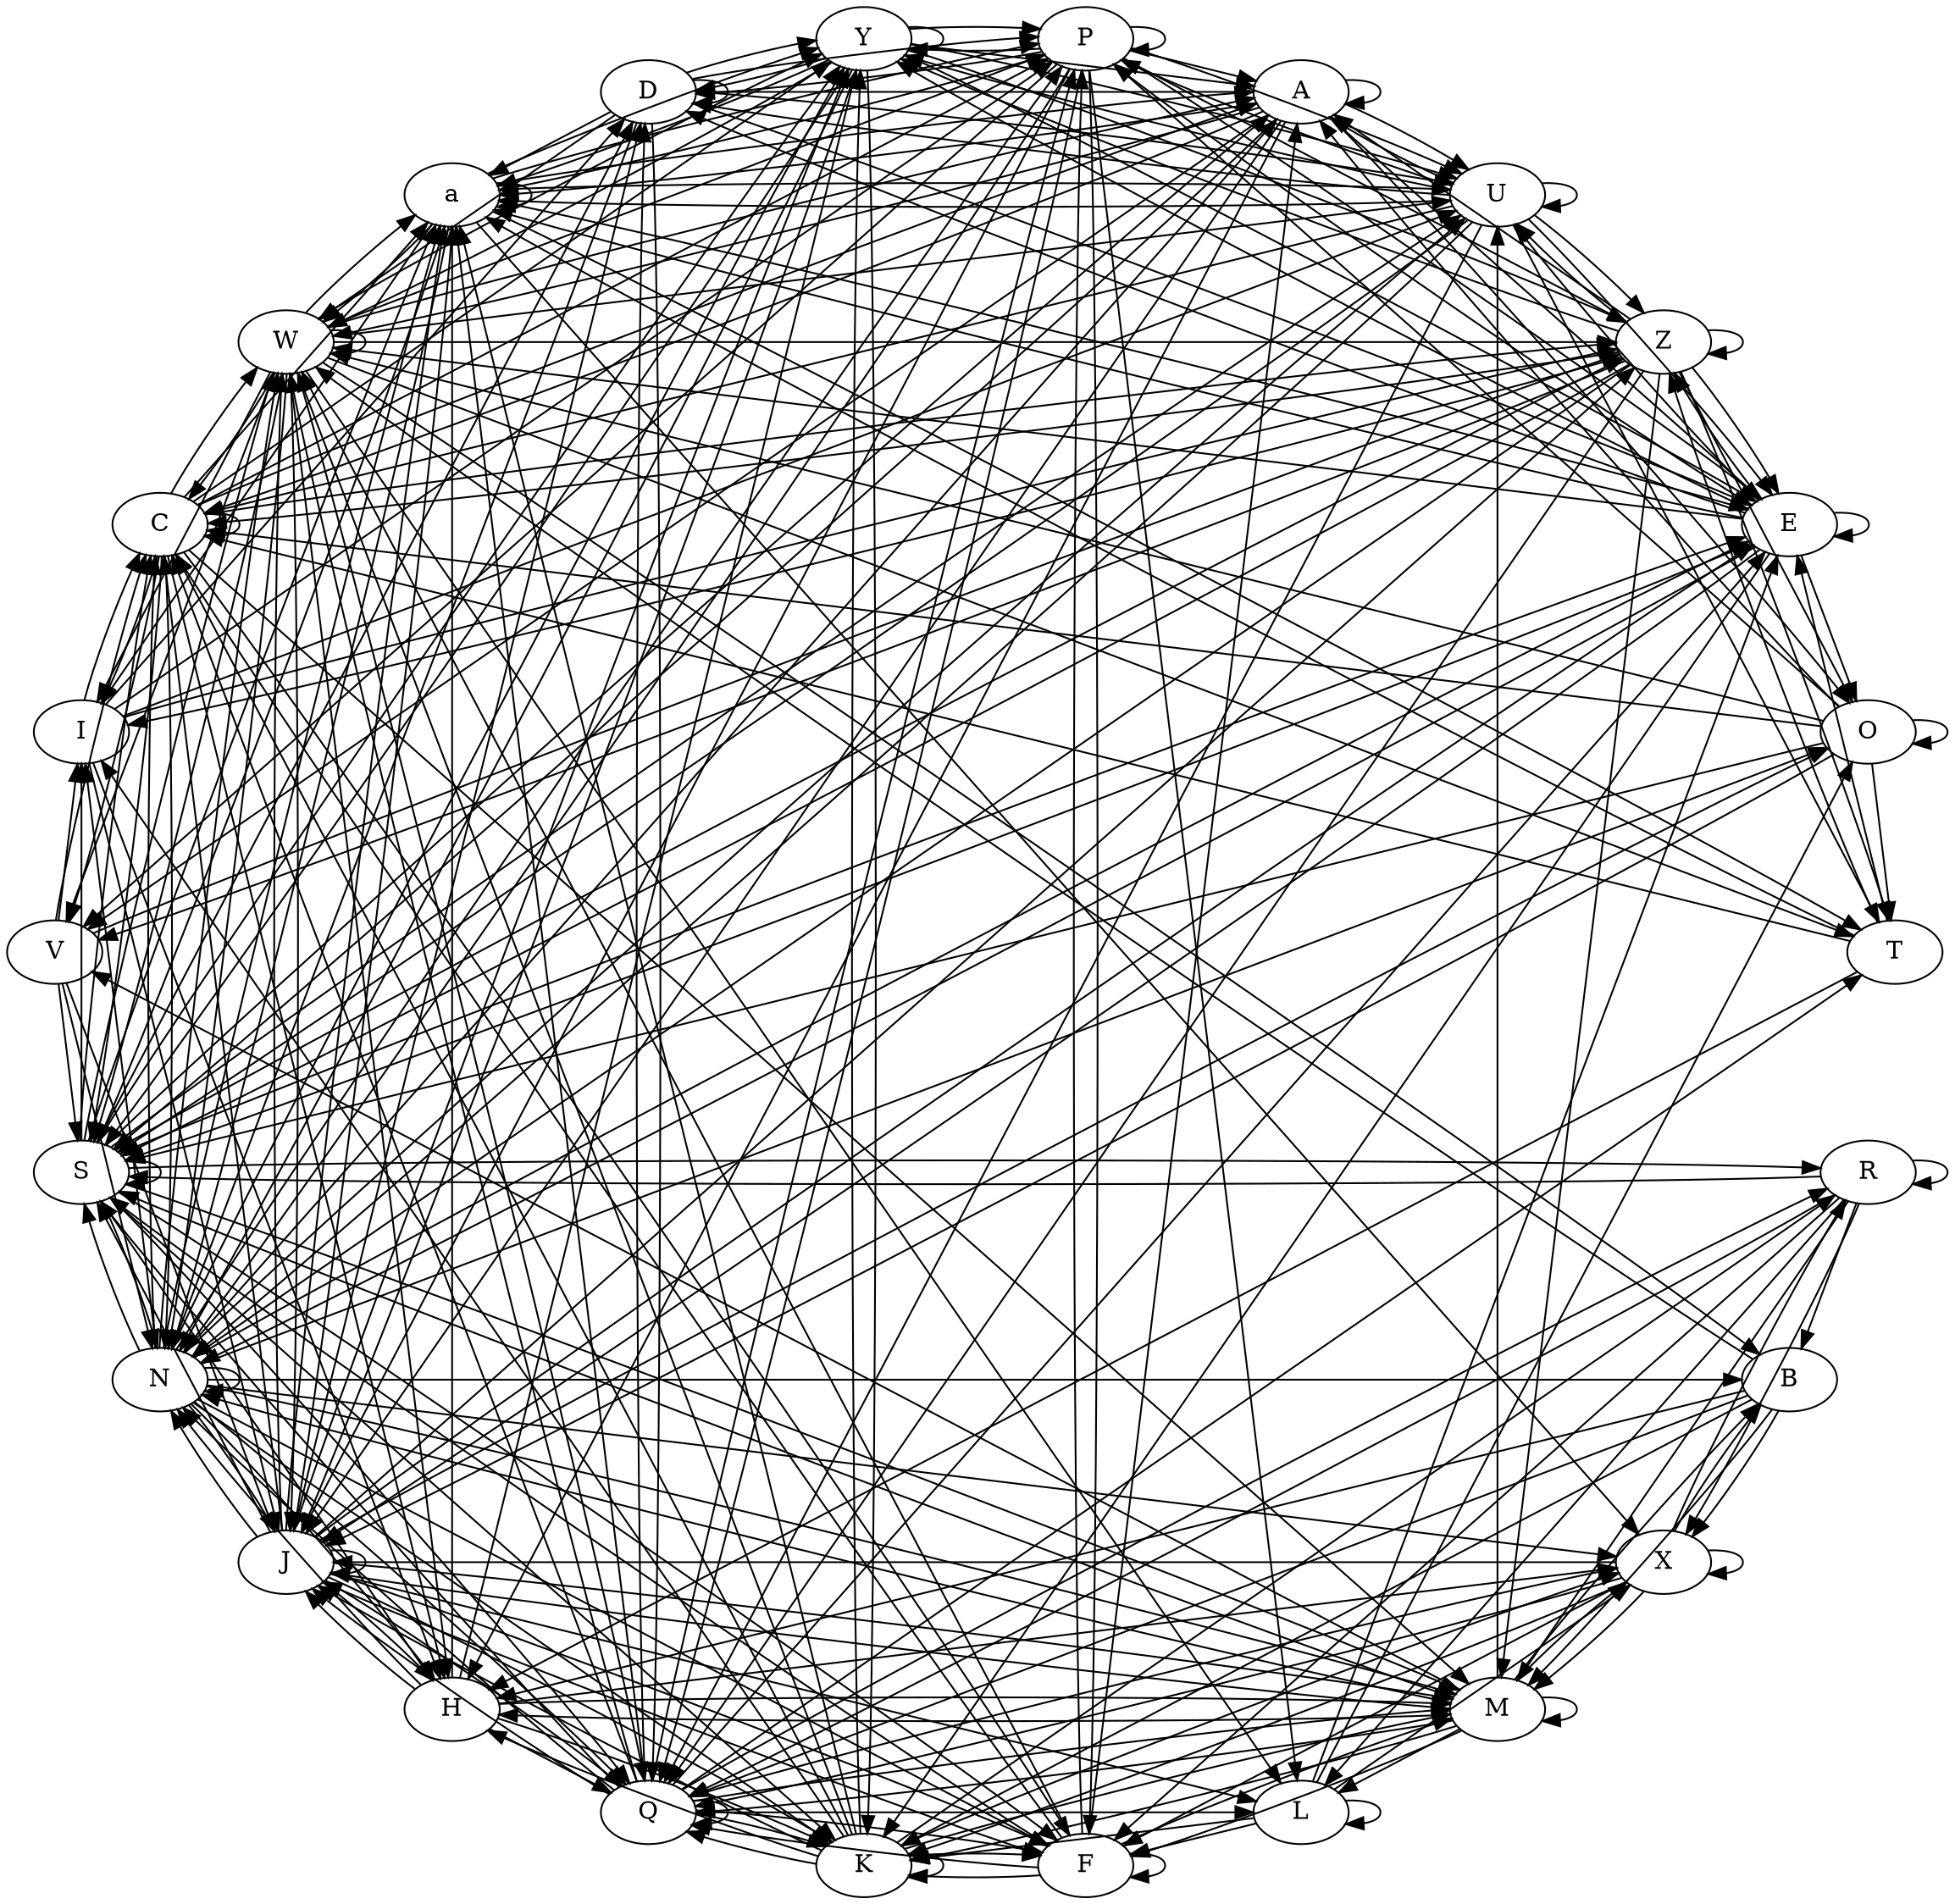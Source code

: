 digraph fig1 {
	layout=circo
	X -> B ;
	B -> H ;
	H -> M ;
	M -> M ;
	M -> X ;
	X -> M ;
	X -> X ;
	M -> B ;
	B -> M ;
	M -> L ;
	L -> X ;
	B -> X ;
	X -> R ;
	R -> X ;
	X -> Q ;
	Q -> L ;
	R -> R ;
	R -> Q ;
	Q -> R ;
	R -> B ;
	B -> Q ;
	R -> F ;
	F -> K ;
	K -> R ;
	R -> M ;
	M -> S ;
	S -> R ;
	R -> L ;
	L -> L ;
	L -> K ;
	K -> Q ;
	R -> S ;
	S -> M ;
	S -> S ;
	S -> D ;
	D -> P ;
	P -> D ;
	D -> D ;
	D -> U ;
	U -> U ;
	U -> E ;
	E -> P ;
	P -> U ;
	U -> N ;
	N -> E ;
	E -> E ;
	E -> U ;
	N -> U ;
	U -> P ;
	P -> a ;
	a -> P ;
	N -> P ;
	U -> D ;
	D -> Y ;
	Y -> P ;
	P -> J ;
	J -> Y ;
	Y -> Y ;
	P -> E ;
	E -> D ;
	U -> Y ;
	Y -> U ;
	E -> Y ;
	Y -> N ;
	N -> Y ;
	P -> N ;
	Y -> a ;
	a -> a ;
	a -> Y ;
	P -> P ;
	Y -> W ;
	W -> Y ;
	N -> S ;
	S -> N ;
	N -> a ;
	N -> N ;
	D -> E ;
	Y -> A ;
	A -> E ;
	N -> A ;
	A -> W ;
	W -> a ;
	Y -> Z ;
	Z -> A ;
	E -> a ;
	a -> U ;
	U -> A ;
	A -> U ;
	a -> E ;
	D -> a ;
	A -> A ;
	A -> a ;
	U -> Z ;
	Z -> Y ;
	Y -> S ;
	S -> Y ;
	Y -> E ;
	a -> N ;
	U -> a ;
	P -> Y ;
	a -> A ;
	E -> J ;
	E -> W ;
	W -> C ;
	C -> V ;
	V -> Z ;
	Z -> N ;
	N -> M ;
	M -> V ;
	V -> I ;
	I -> C ;
	C -> H ;
	H -> Q ;
	Q -> T ;
	T -> E ;
	W -> S ;
	S -> W ;
	W -> A ;
	A -> D ;
	P -> Z ;
	A -> O ;
	O -> A ;
	Z -> Z ;
	Z -> O ;
	O -> O ;
	O -> S ;
	Z -> I ;
	I -> D ;
	D -> N ;
	N -> W ;
	a -> T ;
	E -> O ;
	O -> J ;
	J -> C ;
	C -> C ;
	C -> N ;
	N -> O ;
	O -> C ;
	C -> Z ;
	Z -> C ;
	C -> A ;
	a -> W ;
	W -> T ;
	T -> Z ;
	Z -> E ;
	a -> I ;
	C -> P ;
	J -> D ;
	N -> H ;
	H -> J ;
	J -> O ;
	O -> T ;
	T -> C ;
	A -> C ;
	Z -> S ;
	S -> Z ;
	Z -> M ;
	S -> F ;
	F -> W ;
	A -> J ;
	N -> F ;
	F -> A ;
	A -> V ;
	V -> S ;
	S -> C ;
	W -> J ;
	J -> W ;
	W -> Z ;
	Z -> Q ;
	Q -> C ;
	C -> W ;
	T -> H ;
	J -> H ;
	H -> Y ;
	Y -> J ;
	J -> J ;
	J -> Q ;
	Q -> P ;
	J -> S ;
	N -> C ;
	N -> J ;
	W -> L ;
	L -> E ;
	E -> N ;
	W -> W ;
	W -> P ;
	P -> V ;
	V -> C ;
	P -> A ;
	A -> S ;
	Z -> T ;
	C -> S ;
	P -> L ;
	L -> O ;
	C -> F ;
	F -> C ;
	C -> Y ;
	J -> Z ;
	Z -> V ;
	V -> N ;
	N -> K ;
	K -> C ;
	W -> N ;
	U -> C ;
	S -> Q ;
	Q -> N ;
	N -> B ;
	H -> N ;
	W -> U ;
	C -> M ;
	M -> N ;
	N -> Q ;
	Q -> D ;
	D -> W ;
	U -> S ;
	J -> L ;
	L -> F ;
	F -> S ;
	S -> E ;
	E -> S ;
	S -> U ;
	F -> J ;
	J -> K ;
	K -> W ;
	W -> B ;
	B -> K ;
	K -> J ;
	J -> N ;
	M -> U ;
	U -> Q ;
	Q -> X ;
	X -> J ;
	K -> F ;
	C -> a ;
	W -> V ;
	V -> J ;
	N -> I ;
	I -> U ;
	J -> a ;
	I -> J ;
	C -> I ;
	I -> Z ;
	Z -> U ;
	O -> W ;
	Y -> D ;
	U -> T ;
	T -> a ;
	a -> J ;
	J -> E ;
	S -> I ;
	Q -> E ;
	Q -> J ;
	J -> F ;
	F -> F ;
	Q -> K ;
	K -> H ;
	H -> X ;
	B -> W ;
	W -> H ;
	Q -> W ;
	O -> P ;
	P -> F ;
	F -> P ;
	P -> Q ;
	D -> Q ;
	Q -> a ;
	a -> S ;
	S -> K ;
	Q -> S ;
	W -> Q ;
	Q -> Q ;
	Q -> F ;
	F -> Q ;
	a -> X ;
	X -> F ;
	S -> A ;
	E -> Z ;
	N -> X ;
	A -> H ;
	K -> I ;
	I -> P ;
	E -> K ;
	K -> K ;
	S -> a ;
	K -> Y ;
	J -> M ;
	W -> I ;
	I -> H ;
	H -> a ;
	S -> H ;
	H -> K ;
	K -> a ;
	Y -> K ;
	K -> M ;
	M -> K ;
	M -> H ;
	M -> Q ;
	Q -> M ;
	M -> F ;
	F -> M ;
	M -> J ;
	X -> K ;
	K -> X ;
}